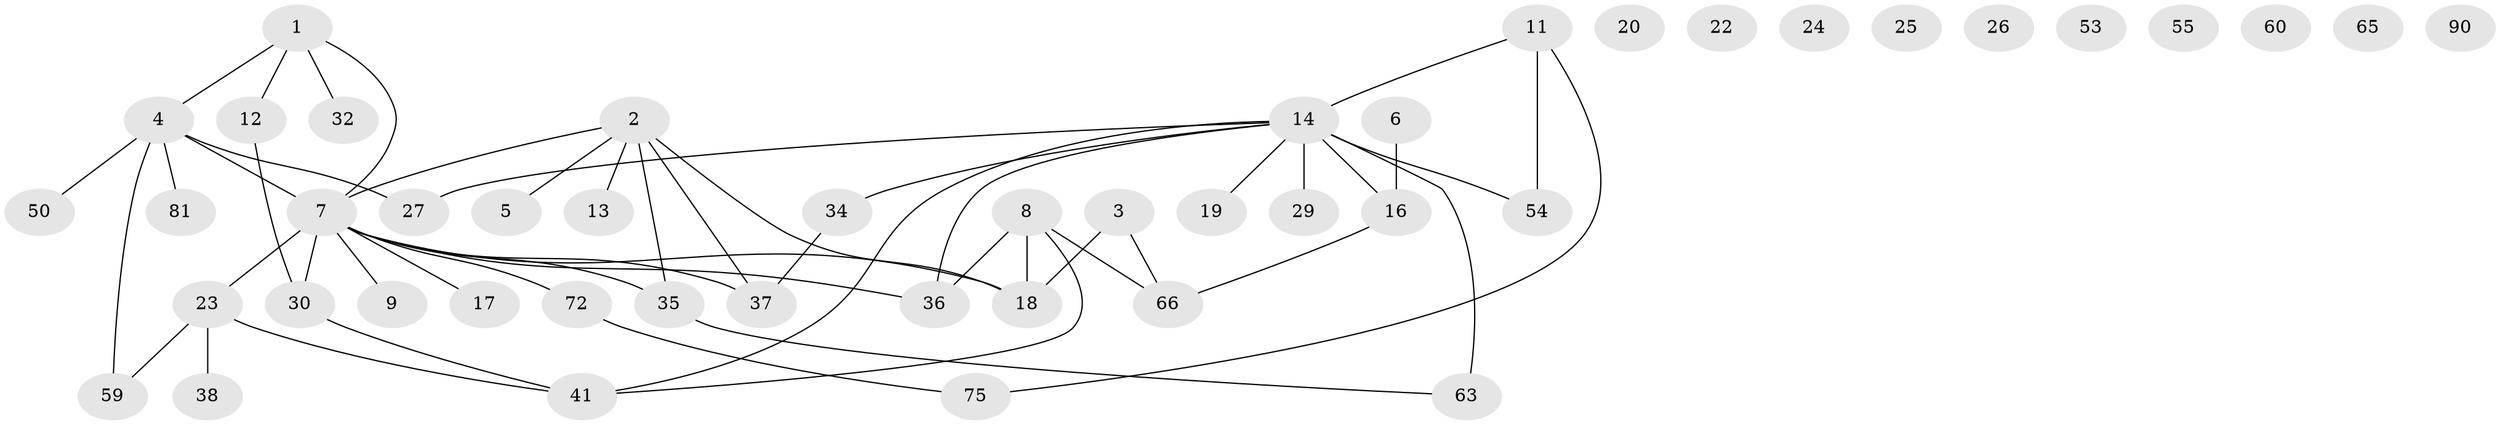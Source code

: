 // original degree distribution, {2: 0.2903225806451613, 3: 0.25806451612903225, 1: 0.23655913978494625, 4: 0.06451612903225806, 5: 0.053763440860215055, 0: 0.08602150537634409, 9: 0.010752688172043012}
// Generated by graph-tools (version 1.1) at 2025/13/03/09/25 04:13:04]
// undirected, 46 vertices, 52 edges
graph export_dot {
graph [start="1"]
  node [color=gray90,style=filled];
  1 [super="+91+39"];
  2 [super="+31+74"];
  3 [super="+86"];
  4 [super="+21"];
  5 [super="+33"];
  6;
  7 [super="+47+15+52"];
  8 [super="+73+10"];
  9 [super="+46"];
  11 [super="+56+88"];
  12 [super="+89"];
  13 [super="+84"];
  14 [super="+44"];
  16 [super="+64"];
  17;
  18;
  19;
  20;
  22;
  23 [super="+45"];
  24 [super="+62"];
  25;
  26;
  27;
  29;
  30 [super="+40+49+85"];
  32;
  34 [super="+61"];
  35 [super="+70"];
  36 [super="+58+87"];
  37 [super="+82"];
  38;
  41 [super="+69"];
  50;
  53 [super="+68"];
  54 [super="+92"];
  55;
  59;
  60;
  63;
  65;
  66 [super="+83"];
  72 [super="+78"];
  75;
  81;
  90;
  1 -- 4;
  1 -- 12;
  1 -- 32;
  1 -- 7;
  2 -- 18;
  2 -- 13;
  2 -- 35;
  2 -- 37;
  2 -- 5;
  2 -- 7;
  3 -- 18;
  3 -- 66;
  4 -- 81;
  4 -- 50;
  4 -- 59;
  4 -- 27;
  4 -- 7;
  6 -- 16;
  7 -- 36;
  7 -- 9;
  7 -- 37;
  7 -- 35;
  7 -- 17;
  7 -- 18;
  7 -- 23 [weight=2];
  7 -- 30;
  7 -- 72;
  8 -- 18;
  8 -- 41;
  8 -- 36;
  8 -- 66;
  11 -- 75;
  11 -- 54;
  11 -- 14;
  12 -- 30;
  14 -- 34;
  14 -- 36;
  14 -- 41;
  14 -- 16;
  14 -- 19;
  14 -- 54;
  14 -- 27;
  14 -- 29 [weight=2];
  14 -- 63 [weight=2];
  16 -- 66;
  23 -- 38;
  23 -- 41;
  23 -- 59;
  30 -- 41;
  34 -- 37;
  35 -- 63;
  72 -- 75;
}
